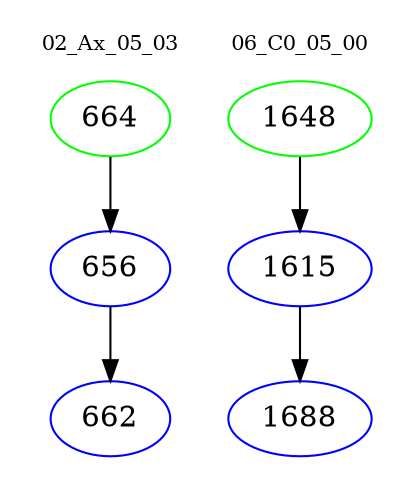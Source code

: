 digraph{
subgraph cluster_0 {
color = white
label = "02_Ax_05_03";
fontsize=10;
T0_664 [label="664", color="green"]
T0_664 -> T0_656 [color="black"]
T0_656 [label="656", color="blue"]
T0_656 -> T0_662 [color="black"]
T0_662 [label="662", color="blue"]
}
subgraph cluster_1 {
color = white
label = "06_C0_05_00";
fontsize=10;
T1_1648 [label="1648", color="green"]
T1_1648 -> T1_1615 [color="black"]
T1_1615 [label="1615", color="blue"]
T1_1615 -> T1_1688 [color="black"]
T1_1688 [label="1688", color="blue"]
}
}
